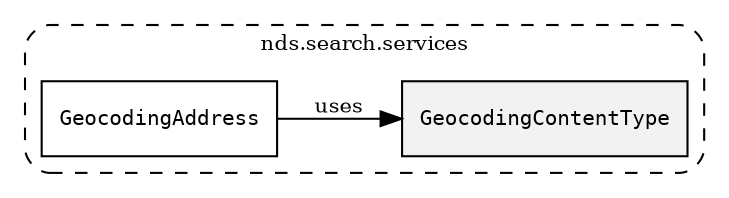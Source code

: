 /**
 * This dot file creates symbol collaboration diagram for GeocodingContentType.
 */
digraph ZSERIO
{
    node [shape=box, fontsize=10];
    rankdir="LR";
    fontsize=10;
    tooltip="GeocodingContentType collaboration diagram";

    subgraph "cluster_nds.search.services"
    {
        style="dashed, rounded";
        label="nds.search.services";
        tooltip="Package nds.search.services";
        href="../../../content/packages/nds.search.services.html#Package-nds-search-services";
        target="_parent";

        "GeocodingContentType" [style="filled", fillcolor="#0000000D", target="_parent", label=<<font face="monospace"><table align="center" border="0" cellspacing="0" cellpadding="0"><tr><td href="../../../content/packages/nds.search.services.html#Bitmask-GeocodingContentType" title="Bitmask defined in nds.search.services">GeocodingContentType</td></tr></table></font>>];
        "GeocodingAddress" [target="_parent", label=<<font face="monospace"><table align="center" border="0" cellspacing="0" cellpadding="0"><tr><td href="../../../content/packages/nds.search.services.html#Structure-GeocodingAddress" title="Structure defined in nds.search.services">GeocodingAddress</td></tr></table></font>>];
    }

    "GeocodingAddress" -> "GeocodingContentType" [label="uses", fontsize=10];
}
